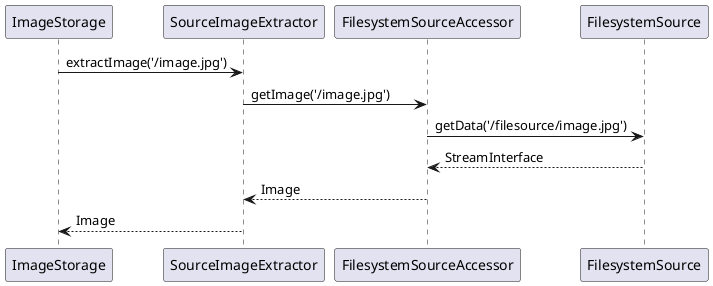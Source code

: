 @startuml

ImageStorage -> SourceImageExtractor: extractImage('/image.jpg')
SourceImageExtractor -> FilesystemSourceAccessor: getImage('/image.jpg')
FilesystemSourceAccessor -> FilesystemSource: getData('/filesource/image.jpg')
FilesystemSourceAccessor <-- FilesystemSource: StreamInterface
SourceImageExtractor <-- FilesystemSourceAccessor: Image
ImageStorage <-- SourceImageExtractor: Image

@enduml
